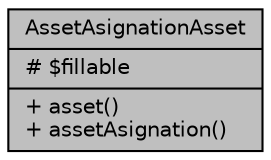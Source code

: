 digraph "AssetAsignationAsset"
{
 // LATEX_PDF_SIZE
  bgcolor="transparent";
  edge [fontname="Helvetica",fontsize="10",labelfontname="Helvetica",labelfontsize="10"];
  node [fontname="Helvetica",fontsize="10",shape=record];
  Node1 [label="{AssetAsignationAsset\n|# $fillable\l|+ asset()\l+ assetAsignation()\l}",height=0.2,width=0.4,color="black", fillcolor="grey75", style="filled", fontcolor="black",tooltip="Datos del listado de bienes registrados en una asignación."];
}
